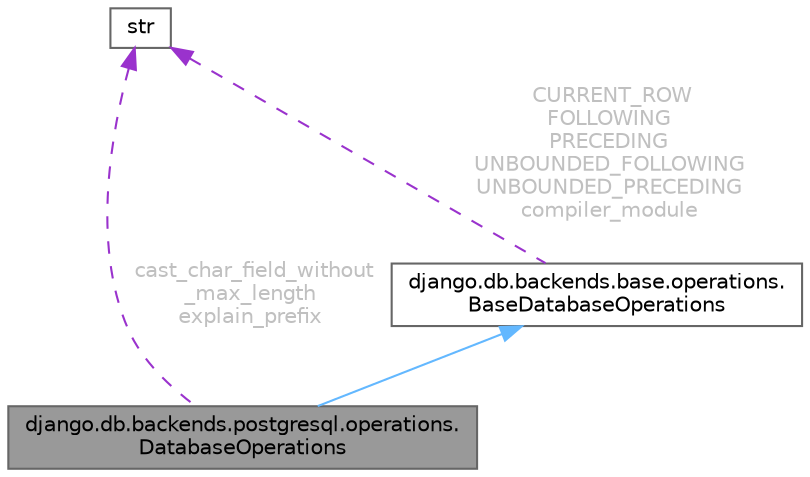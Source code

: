 digraph "django.db.backends.postgresql.operations.DatabaseOperations"
{
 // LATEX_PDF_SIZE
  bgcolor="transparent";
  edge [fontname=Helvetica,fontsize=10,labelfontname=Helvetica,labelfontsize=10];
  node [fontname=Helvetica,fontsize=10,shape=box,height=0.2,width=0.4];
  Node1 [id="Node000001",label="django.db.backends.postgresql.operations.\lDatabaseOperations",height=0.2,width=0.4,color="gray40", fillcolor="grey60", style="filled", fontcolor="black",tooltip=" "];
  Node2 -> Node1 [id="edge4_Node000001_Node000002",dir="back",color="steelblue1",style="solid",tooltip=" "];
  Node2 [id="Node000002",label="django.db.backends.base.operations.\lBaseDatabaseOperations",height=0.2,width=0.4,color="gray40", fillcolor="white", style="filled",URL="$classdjango_1_1db_1_1backends_1_1base_1_1operations_1_1BaseDatabaseOperations.html",tooltip=" "];
  Node3 -> Node2 [id="edge5_Node000002_Node000003",dir="back",color="darkorchid3",style="dashed",tooltip=" ",label=" CURRENT_ROW\nFOLLOWING\nPRECEDING\nUNBOUNDED_FOLLOWING\nUNBOUNDED_PRECEDING\ncompiler_module",fontcolor="grey" ];
  Node3 [id="Node000003",label="str",height=0.2,width=0.4,color="gray40", fillcolor="white", style="filled",tooltip=" "];
  Node3 -> Node1 [id="edge6_Node000001_Node000003",dir="back",color="darkorchid3",style="dashed",tooltip=" ",label=" cast_char_field_without\l_max_length\nexplain_prefix",fontcolor="grey" ];
}
